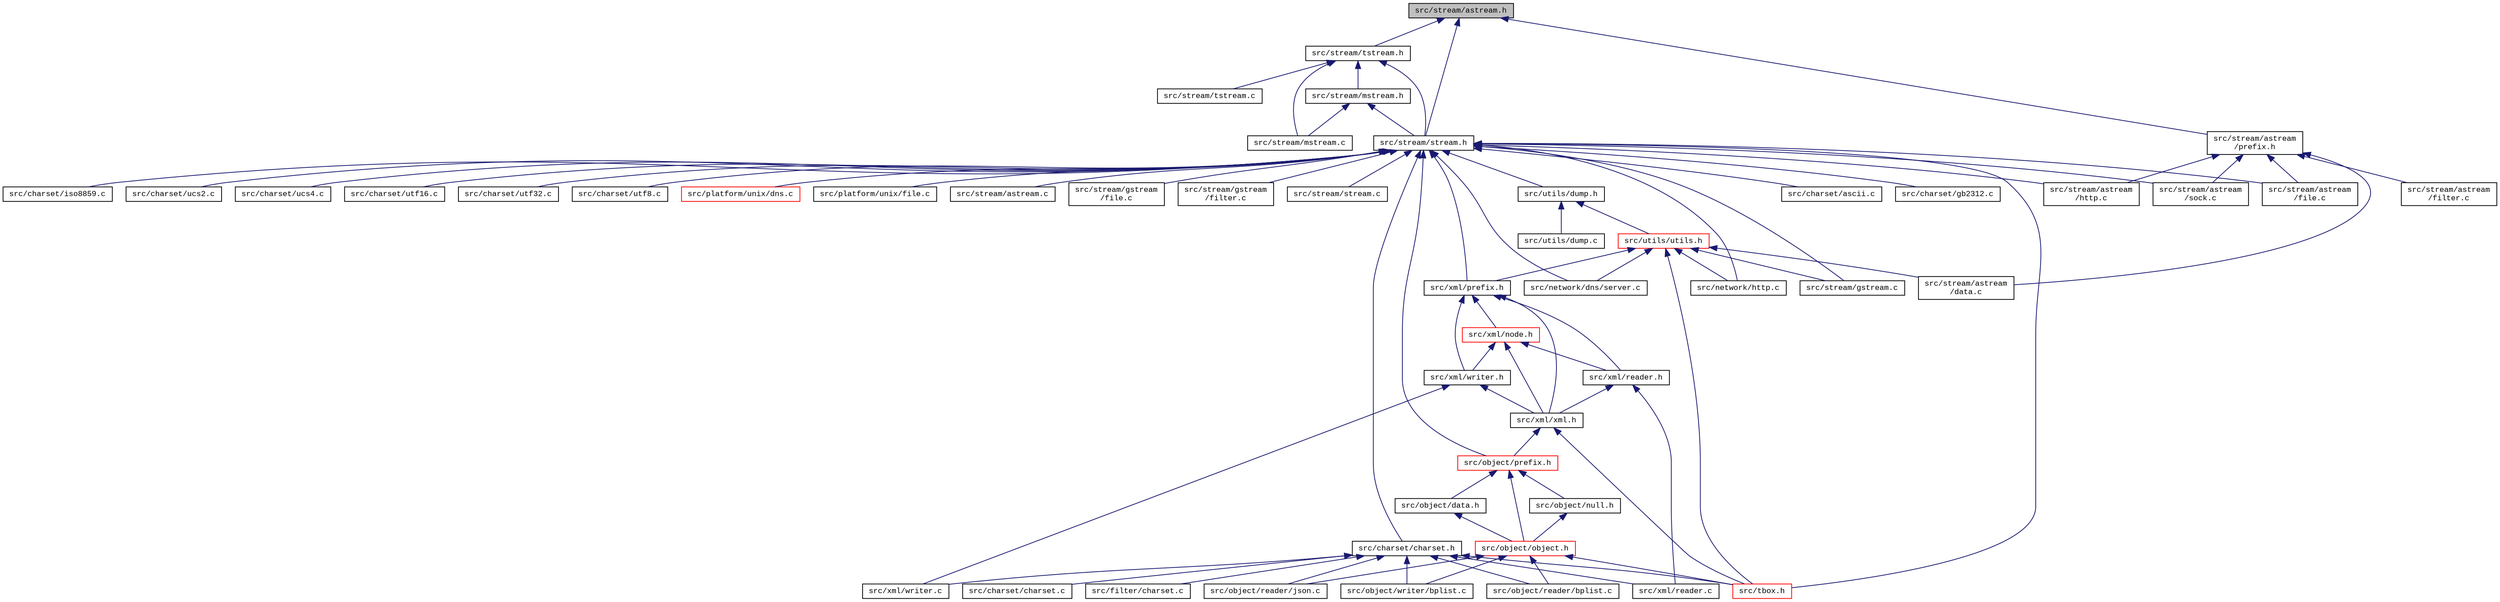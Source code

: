 digraph "src/stream/astream.h"
{
  edge [fontname="CourierNew",fontsize="10",labelfontname="CourierNew",labelfontsize="10"];
  node [fontname="CourierNew",fontsize="10",shape=record];
  Node1 [label="src/stream/astream.h",height=0.2,width=0.4,color="black", fillcolor="grey75", style="filled" fontcolor="black"];
  Node1 -> Node2 [dir="back",color="midnightblue",fontsize="10",style="solid",fontname="CourierNew"];
  Node2 [label="src/stream/stream.h",height=0.2,width=0.4,color="black", fillcolor="white", style="filled",URL="$d8/d95/stream_8h.html"];
  Node2 -> Node3 [dir="back",color="midnightblue",fontsize="10",style="solid",fontname="CourierNew"];
  Node3 [label="src/utils/dump.h",height=0.2,width=0.4,color="black", fillcolor="white", style="filled",URL="$d5/de5/dump_8h.html"];
  Node3 -> Node4 [dir="back",color="midnightblue",fontsize="10",style="solid",fontname="CourierNew"];
  Node4 [label="src/utils/utils.h",height=0.2,width=0.4,color="red", fillcolor="white", style="filled",URL="$de/d2f/utils_2utils_8h_source.html"];
  Node4 -> Node5 [dir="back",color="midnightblue",fontsize="10",style="solid",fontname="CourierNew"];
  Node5 [label="src/xml/prefix.h",height=0.2,width=0.4,color="black", fillcolor="white", style="filled",URL="$d1/d9b/xml_2prefix_8h_source.html"];
  Node5 -> Node6 [dir="back",color="midnightblue",fontsize="10",style="solid",fontname="CourierNew"];
  Node6 [label="src/xml/xml.h",height=0.2,width=0.4,color="black", fillcolor="white", style="filled",URL="$de/dcb/xml_2xml_8h_source.html"];
  Node6 -> Node7 [dir="back",color="midnightblue",fontsize="10",style="solid",fontname="CourierNew"];
  Node7 [label="src/object/prefix.h",height=0.2,width=0.4,color="red", fillcolor="white", style="filled",URL="$d7/d74/object_2prefix_8h_source.html"];
  Node7 -> Node8 [dir="back",color="midnightblue",fontsize="10",style="solid",fontname="CourierNew"];
  Node8 [label="src/object/object.h",height=0.2,width=0.4,color="red", fillcolor="white", style="filled",URL="$de/d10/object_8h.html"];
  Node8 -> Node9 [dir="back",color="midnightblue",fontsize="10",style="solid",fontname="CourierNew"];
  Node9 [label="src/object/reader/bplist.c",height=0.2,width=0.4,color="black", fillcolor="white", style="filled",URL="$de/de8/reader_2bplist_8c_source.html"];
  Node8 -> Node10 [dir="back",color="midnightblue",fontsize="10",style="solid",fontname="CourierNew"];
  Node10 [label="src/object/reader/json.c",height=0.2,width=0.4,color="black", fillcolor="white", style="filled",URL="$dc/d4c/reader_2json_8c_source.html"];
  Node8 -> Node11 [dir="back",color="midnightblue",fontsize="10",style="solid",fontname="CourierNew"];
  Node11 [label="src/object/writer/bplist.c",height=0.2,width=0.4,color="black", fillcolor="white", style="filled",URL="$d2/d54/writer_2bplist_8c_source.html"];
  Node8 -> Node12 [dir="back",color="midnightblue",fontsize="10",style="solid",fontname="CourierNew"];
  Node12 [label="src/tbox.h",height=0.2,width=0.4,color="red", fillcolor="white", style="filled",URL="$da/dec/tbox_8h.html"];
  Node7 -> Node13 [dir="back",color="midnightblue",fontsize="10",style="solid",fontname="CourierNew"];
  Node13 [label="src/object/null.h",height=0.2,width=0.4,color="black", fillcolor="white", style="filled",URL="$d5/d3a/null_8h.html"];
  Node13 -> Node8 [dir="back",color="midnightblue",fontsize="10",style="solid",fontname="CourierNew"];
  Node7 -> Node14 [dir="back",color="midnightblue",fontsize="10",style="solid",fontname="CourierNew"];
  Node14 [label="src/object/data.h",height=0.2,width=0.4,color="black", fillcolor="white", style="filled",URL="$d2/dbd/data_8h.html"];
  Node14 -> Node8 [dir="back",color="midnightblue",fontsize="10",style="solid",fontname="CourierNew"];
  Node6 -> Node12 [dir="back",color="midnightblue",fontsize="10",style="solid",fontname="CourierNew"];
  Node5 -> Node15 [dir="back",color="midnightblue",fontsize="10",style="solid",fontname="CourierNew"];
  Node15 [label="src/xml/node.h",height=0.2,width=0.4,color="red", fillcolor="white", style="filled",URL="$d1/d77/node_8h.html"];
  Node15 -> Node6 [dir="back",color="midnightblue",fontsize="10",style="solid",fontname="CourierNew"];
  Node15 -> Node16 [dir="back",color="midnightblue",fontsize="10",style="solid",fontname="CourierNew"];
  Node16 [label="src/xml/reader.h",height=0.2,width=0.4,color="black", fillcolor="white", style="filled",URL="$db/dba/xml_2reader_8h_source.html"];
  Node16 -> Node6 [dir="back",color="midnightblue",fontsize="10",style="solid",fontname="CourierNew"];
  Node16 -> Node17 [dir="back",color="midnightblue",fontsize="10",style="solid",fontname="CourierNew"];
  Node17 [label="src/xml/reader.c",height=0.2,width=0.4,color="black", fillcolor="white", style="filled",URL="$d4/d31/xml_2reader_8c_source.html"];
  Node15 -> Node18 [dir="back",color="midnightblue",fontsize="10",style="solid",fontname="CourierNew"];
  Node18 [label="src/xml/writer.h",height=0.2,width=0.4,color="black", fillcolor="white", style="filled",URL="$db/dae/xml_2writer_8h_source.html"];
  Node18 -> Node6 [dir="back",color="midnightblue",fontsize="10",style="solid",fontname="CourierNew"];
  Node18 -> Node19 [dir="back",color="midnightblue",fontsize="10",style="solid",fontname="CourierNew"];
  Node19 [label="src/xml/writer.c",height=0.2,width=0.4,color="black", fillcolor="white", style="filled",URL="$d6/d41/xml_2writer_8c_source.html"];
  Node5 -> Node16 [dir="back",color="midnightblue",fontsize="10",style="solid",fontname="CourierNew"];
  Node5 -> Node18 [dir="back",color="midnightblue",fontsize="10",style="solid",fontname="CourierNew"];
  Node4 -> Node20 [dir="back",color="midnightblue",fontsize="10",style="solid",fontname="CourierNew"];
  Node20 [label="src/network/dns/server.c",height=0.2,width=0.4,color="black", fillcolor="white", style="filled",URL="$d1/d20/server_8c.html"];
  Node4 -> Node21 [dir="back",color="midnightblue",fontsize="10",style="solid",fontname="CourierNew"];
  Node21 [label="src/network/http.c",height=0.2,width=0.4,color="black", fillcolor="white", style="filled",URL="$d1/daa/network_2http_8c_source.html"];
  Node4 -> Node22 [dir="back",color="midnightblue",fontsize="10",style="solid",fontname="CourierNew"];
  Node22 [label="src/stream/astream\l/data.c",height=0.2,width=0.4,color="black", fillcolor="white", style="filled",URL="$d0/dc0/stream_2astream_2data_8c_source.html"];
  Node4 -> Node23 [dir="back",color="midnightblue",fontsize="10",style="solid",fontname="CourierNew"];
  Node23 [label="src/stream/gstream.c",height=0.2,width=0.4,color="black", fillcolor="white", style="filled",URL="$d7/de5/gstream_8c.html"];
  Node4 -> Node12 [dir="back",color="midnightblue",fontsize="10",style="solid",fontname="CourierNew"];
  Node3 -> Node24 [dir="back",color="midnightblue",fontsize="10",style="solid",fontname="CourierNew"];
  Node24 [label="src/utils/dump.c",height=0.2,width=0.4,color="black", fillcolor="white", style="filled",URL="$df/d75/dump_8c.html"];
  Node2 -> Node25 [dir="back",color="midnightblue",fontsize="10",style="solid",fontname="CourierNew"];
  Node25 [label="src/charset/ascii.c",height=0.2,width=0.4,color="black", fillcolor="white", style="filled",URL="$df/dfa/ascii_8c.html"];
  Node2 -> Node26 [dir="back",color="midnightblue",fontsize="10",style="solid",fontname="CourierNew"];
  Node26 [label="src/charset/charset.h",height=0.2,width=0.4,color="black", fillcolor="white", style="filled",URL="$d5/dae/charset_8h.html"];
  Node26 -> Node27 [dir="back",color="midnightblue",fontsize="10",style="solid",fontname="CourierNew"];
  Node27 [label="src/charset/charset.c",height=0.2,width=0.4,color="black", fillcolor="white", style="filled",URL="$db/d0c/charset_2charset_8c_source.html"];
  Node26 -> Node28 [dir="back",color="midnightblue",fontsize="10",style="solid",fontname="CourierNew"];
  Node28 [label="src/filter/charset.c",height=0.2,width=0.4,color="black", fillcolor="white", style="filled",URL="$dc/d3f/filter_2charset_8c_source.html"];
  Node26 -> Node9 [dir="back",color="midnightblue",fontsize="10",style="solid",fontname="CourierNew"];
  Node26 -> Node10 [dir="back",color="midnightblue",fontsize="10",style="solid",fontname="CourierNew"];
  Node26 -> Node11 [dir="back",color="midnightblue",fontsize="10",style="solid",fontname="CourierNew"];
  Node26 -> Node12 [dir="back",color="midnightblue",fontsize="10",style="solid",fontname="CourierNew"];
  Node26 -> Node17 [dir="back",color="midnightblue",fontsize="10",style="solid",fontname="CourierNew"];
  Node26 -> Node19 [dir="back",color="midnightblue",fontsize="10",style="solid",fontname="CourierNew"];
  Node2 -> Node29 [dir="back",color="midnightblue",fontsize="10",style="solid",fontname="CourierNew"];
  Node29 [label="src/charset/gb2312.c",height=0.2,width=0.4,color="black", fillcolor="white", style="filled",URL="$d3/d03/gb2312_8c.html"];
  Node2 -> Node30 [dir="back",color="midnightblue",fontsize="10",style="solid",fontname="CourierNew"];
  Node30 [label="src/charset/iso8859.c",height=0.2,width=0.4,color="black", fillcolor="white", style="filled",URL="$d6/de2/iso8859_8c.html"];
  Node2 -> Node31 [dir="back",color="midnightblue",fontsize="10",style="solid",fontname="CourierNew"];
  Node31 [label="src/charset/ucs2.c",height=0.2,width=0.4,color="black", fillcolor="white", style="filled",URL="$d2/d58/ucs2_8c.html"];
  Node2 -> Node32 [dir="back",color="midnightblue",fontsize="10",style="solid",fontname="CourierNew"];
  Node32 [label="src/charset/ucs4.c",height=0.2,width=0.4,color="black", fillcolor="white", style="filled",URL="$dd/d3a/ucs4_8c.html"];
  Node2 -> Node33 [dir="back",color="midnightblue",fontsize="10",style="solid",fontname="CourierNew"];
  Node33 [label="src/charset/utf16.c",height=0.2,width=0.4,color="black", fillcolor="white", style="filled",URL="$dc/d6e/utf16_8c.html"];
  Node2 -> Node34 [dir="back",color="midnightblue",fontsize="10",style="solid",fontname="CourierNew"];
  Node34 [label="src/charset/utf32.c",height=0.2,width=0.4,color="black", fillcolor="white", style="filled",URL="$d7/dcc/utf32_8c.html"];
  Node2 -> Node35 [dir="back",color="midnightblue",fontsize="10",style="solid",fontname="CourierNew"];
  Node35 [label="src/charset/utf8.c",height=0.2,width=0.4,color="black", fillcolor="white", style="filled",URL="$df/d51/utf8_8c.html"];
  Node2 -> Node5 [dir="back",color="midnightblue",fontsize="10",style="solid",fontname="CourierNew"];
  Node2 -> Node7 [dir="back",color="midnightblue",fontsize="10",style="solid",fontname="CourierNew"];
  Node2 -> Node20 [dir="back",color="midnightblue",fontsize="10",style="solid",fontname="CourierNew"];
  Node2 -> Node21 [dir="back",color="midnightblue",fontsize="10",style="solid",fontname="CourierNew"];
  Node2 -> Node36 [dir="back",color="midnightblue",fontsize="10",style="solid",fontname="CourierNew"];
  Node36 [label="src/platform/unix/dns.c",height=0.2,width=0.4,color="red", fillcolor="white", style="filled",URL="$d1/de4/platform_2unix_2dns_8c_source.html"];
  Node2 -> Node37 [dir="back",color="midnightblue",fontsize="10",style="solid",fontname="CourierNew"];
  Node37 [label="src/platform/unix/file.c",height=0.2,width=0.4,color="black", fillcolor="white", style="filled",URL="$de/d86/platform_2unix_2file_8c_source.html"];
  Node2 -> Node38 [dir="back",color="midnightblue",fontsize="10",style="solid",fontname="CourierNew"];
  Node38 [label="src/stream/astream\l/file.c",height=0.2,width=0.4,color="black", fillcolor="white", style="filled",URL="$dd/dce/stream_2astream_2file_8c_source.html"];
  Node2 -> Node39 [dir="back",color="midnightblue",fontsize="10",style="solid",fontname="CourierNew"];
  Node39 [label="src/stream/astream\l/http.c",height=0.2,width=0.4,color="black", fillcolor="white", style="filled",URL="$d7/de1/stream_2astream_2http_8c_source.html"];
  Node2 -> Node40 [dir="back",color="midnightblue",fontsize="10",style="solid",fontname="CourierNew"];
  Node40 [label="src/stream/astream\l/sock.c",height=0.2,width=0.4,color="black", fillcolor="white", style="filled",URL="$d4/d1e/astream_2sock_8c_source.html"];
  Node2 -> Node41 [dir="back",color="midnightblue",fontsize="10",style="solid",fontname="CourierNew"];
  Node41 [label="src/stream/astream.c",height=0.2,width=0.4,color="black", fillcolor="white", style="filled",URL="$de/d66/astream_8c.html"];
  Node2 -> Node42 [dir="back",color="midnightblue",fontsize="10",style="solid",fontname="CourierNew"];
  Node42 [label="src/stream/gstream\l/file.c",height=0.2,width=0.4,color="black", fillcolor="white", style="filled",URL="$de/d19/stream_2gstream_2file_8c_source.html"];
  Node2 -> Node43 [dir="back",color="midnightblue",fontsize="10",style="solid",fontname="CourierNew"];
  Node43 [label="src/stream/gstream\l/filter.c",height=0.2,width=0.4,color="black", fillcolor="white", style="filled",URL="$db/d7a/stream_2gstream_2filter_8c_source.html"];
  Node2 -> Node23 [dir="back",color="midnightblue",fontsize="10",style="solid",fontname="CourierNew"];
  Node2 -> Node44 [dir="back",color="midnightblue",fontsize="10",style="solid",fontname="CourierNew"];
  Node44 [label="src/stream/stream.c",height=0.2,width=0.4,color="black", fillcolor="white", style="filled",URL="$d8/d4d/stream_8c.html"];
  Node2 -> Node12 [dir="back",color="midnightblue",fontsize="10",style="solid",fontname="CourierNew"];
  Node1 -> Node45 [dir="back",color="midnightblue",fontsize="10",style="solid",fontname="CourierNew"];
  Node45 [label="src/stream/tstream.h",height=0.2,width=0.4,color="black", fillcolor="white", style="filled",URL="$d1/d3e/tstream_8h.html"];
  Node45 -> Node2 [dir="back",color="midnightblue",fontsize="10",style="solid",fontname="CourierNew"];
  Node45 -> Node46 [dir="back",color="midnightblue",fontsize="10",style="solid",fontname="CourierNew"];
  Node46 [label="src/stream/mstream.h",height=0.2,width=0.4,color="black", fillcolor="white", style="filled",URL="$d1/db3/mstream_8h.html"];
  Node46 -> Node2 [dir="back",color="midnightblue",fontsize="10",style="solid",fontname="CourierNew"];
  Node46 -> Node47 [dir="back",color="midnightblue",fontsize="10",style="solid",fontname="CourierNew"];
  Node47 [label="src/stream/mstream.c",height=0.2,width=0.4,color="black", fillcolor="white", style="filled",URL="$d3/d77/mstream_8c.html"];
  Node45 -> Node47 [dir="back",color="midnightblue",fontsize="10",style="solid",fontname="CourierNew"];
  Node45 -> Node48 [dir="back",color="midnightblue",fontsize="10",style="solid",fontname="CourierNew"];
  Node48 [label="src/stream/tstream.c",height=0.2,width=0.4,color="black", fillcolor="white", style="filled",URL="$d9/dbe/tstream_8c.html"];
  Node1 -> Node49 [dir="back",color="midnightblue",fontsize="10",style="solid",fontname="CourierNew"];
  Node49 [label="src/stream/astream\l/prefix.h",height=0.2,width=0.4,color="black", fillcolor="white", style="filled",URL="$d1/de5/stream_2astream_2prefix_8h_source.html"];
  Node49 -> Node22 [dir="back",color="midnightblue",fontsize="10",style="solid",fontname="CourierNew"];
  Node49 -> Node38 [dir="back",color="midnightblue",fontsize="10",style="solid",fontname="CourierNew"];
  Node49 -> Node50 [dir="back",color="midnightblue",fontsize="10",style="solid",fontname="CourierNew"];
  Node50 [label="src/stream/astream\l/filter.c",height=0.2,width=0.4,color="black", fillcolor="white", style="filled",URL="$dc/dd4/stream_2astream_2filter_8c_source.html"];
  Node49 -> Node39 [dir="back",color="midnightblue",fontsize="10",style="solid",fontname="CourierNew"];
  Node49 -> Node40 [dir="back",color="midnightblue",fontsize="10",style="solid",fontname="CourierNew"];
}
